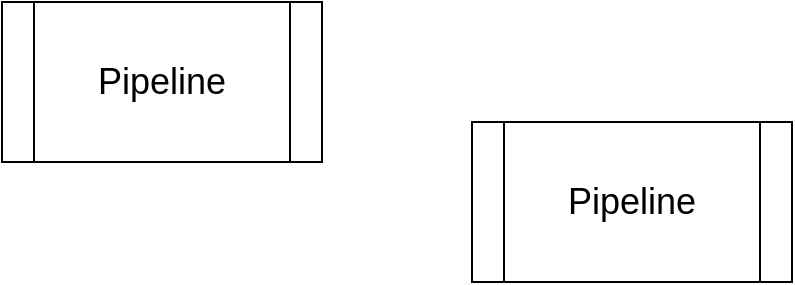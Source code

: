 <mxfile version="20.5.3" type="github">
  <diagram id="ESfHzFhIp8_Np-J2azcc" name="Page-1">
    <mxGraphModel dx="2066" dy="1153" grid="1" gridSize="10" guides="1" tooltips="1" connect="1" arrows="1" fold="1" page="1" pageScale="1" pageWidth="850" pageHeight="1100" math="0" shadow="0">
      <root>
        <mxCell id="0" />
        <mxCell id="1" parent="0" />
        <mxCell id="uScZJCT3d9wsoi-lr6Ei-2" value="Pipeline" style="shape=process;whiteSpace=wrap;html=1;backgroundOutline=1;fontSize=18;" vertex="1" parent="1">
          <mxGeometry x="345" y="180" width="160" height="80" as="geometry" />
        </mxCell>
        <mxCell id="uScZJCT3d9wsoi-lr6Ei-3" value="Pipeline" style="shape=process;whiteSpace=wrap;html=1;backgroundOutline=1;fontSize=18;" vertex="1" parent="1">
          <mxGeometry x="110" y="120" width="160" height="80" as="geometry" />
        </mxCell>
      </root>
    </mxGraphModel>
  </diagram>
</mxfile>
